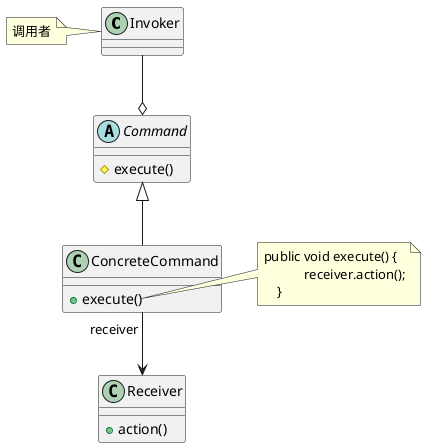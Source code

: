 @startuml
'https://plantuml.com/class-diagram

class Invoker{

}


abstract class Command{
    # execute()
}

class ConcreteCommand extends Command{
    + execute()
}

class Receiver{
    + action()
}

ConcreteCommand "receiver" --> Receiver

Invoker --o Command

note left of Invoker
    调用者
end note

note right of ConcreteCommand::execute
  public void execute() {
              receiver.action();
      }
end note


@enduml
